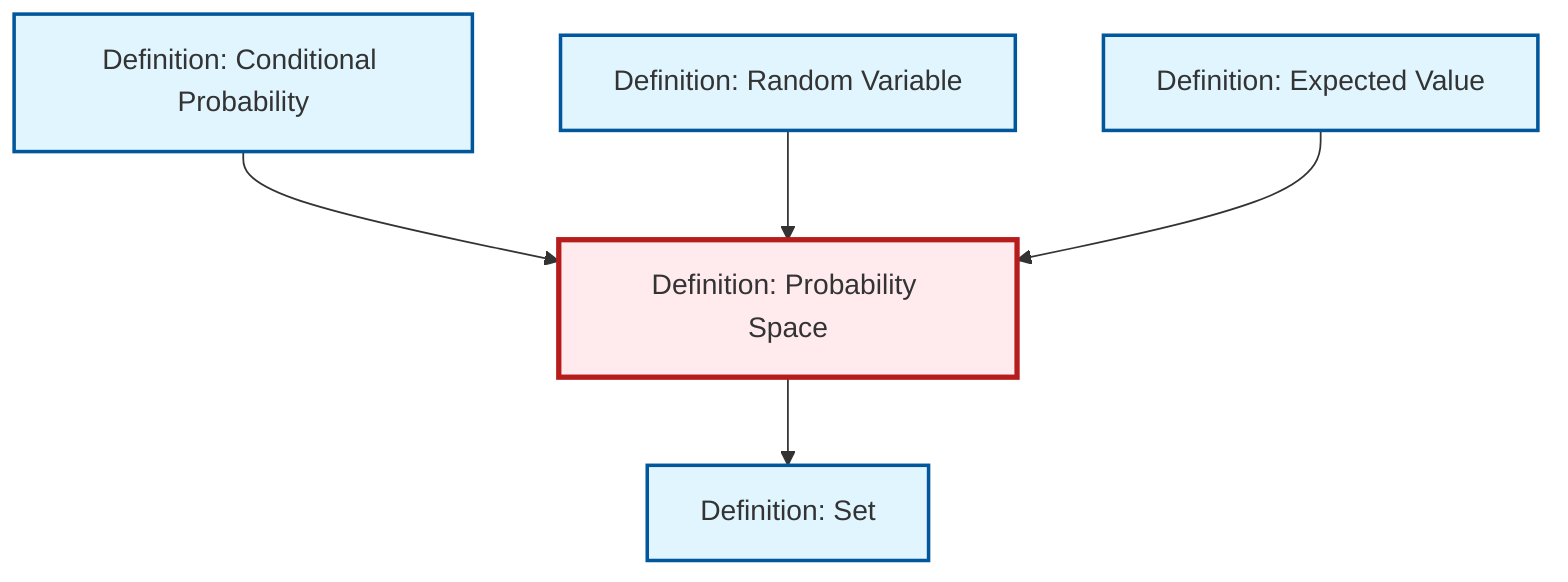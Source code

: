 graph TD
    classDef definition fill:#e1f5fe,stroke:#01579b,stroke-width:2px
    classDef theorem fill:#f3e5f5,stroke:#4a148c,stroke-width:2px
    classDef axiom fill:#fff3e0,stroke:#e65100,stroke-width:2px
    classDef example fill:#e8f5e9,stroke:#1b5e20,stroke-width:2px
    classDef current fill:#ffebee,stroke:#b71c1c,stroke-width:3px
    def-set["Definition: Set"]:::definition
    def-conditional-probability["Definition: Conditional Probability"]:::definition
    def-random-variable["Definition: Random Variable"]:::definition
    def-probability-space["Definition: Probability Space"]:::definition
    def-expectation["Definition: Expected Value"]:::definition
    def-conditional-probability --> def-probability-space
    def-random-variable --> def-probability-space
    def-probability-space --> def-set
    def-expectation --> def-probability-space
    class def-probability-space current